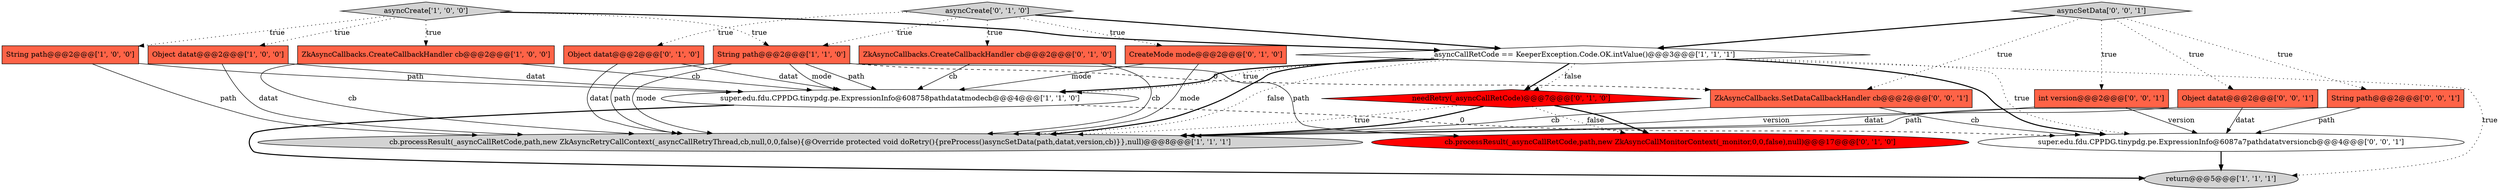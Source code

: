 digraph {
8 [style = filled, label = "return@@@5@@@['1', '1', '1']", fillcolor = lightgray, shape = ellipse image = "AAA0AAABBB1BBB"];
7 [style = filled, label = "cb.processResult(_asyncCallRetCode,path,new ZkAsyncRetryCallContext(_asyncCallRetryThread,cb,null,0,0,false){@Override protected void doRetry(){preProcess()asyncSetData(path,datat,version,cb)}},null)@@@8@@@['1', '1', '1']", fillcolor = lightgray, shape = ellipse image = "AAA0AAABBB1BBB"];
13 [style = filled, label = "cb.processResult(_asyncCallRetCode,path,new ZkAsyncCallMonitorContext(_monitor,0,0,false),null)@@@17@@@['0', '1', '0']", fillcolor = red, shape = ellipse image = "AAA1AAABBB2BBB"];
6 [style = filled, label = "String path@@@2@@@['1', '1', '0']", fillcolor = tomato, shape = box image = "AAA0AAABBB1BBB"];
10 [style = filled, label = "CreateMode mode@@@2@@@['0', '1', '0']", fillcolor = tomato, shape = box image = "AAA0AAABBB2BBB"];
20 [style = filled, label = "ZkAsyncCallbacks.SetDataCallbackHandler cb@@@2@@@['0', '0', '1']", fillcolor = tomato, shape = box image = "AAA0AAABBB3BBB"];
16 [style = filled, label = "Object datat@@@2@@@['0', '0', '1']", fillcolor = tomato, shape = box image = "AAA0AAABBB3BBB"];
17 [style = filled, label = "asyncSetData['0', '0', '1']", fillcolor = lightgray, shape = diamond image = "AAA0AAABBB3BBB"];
18 [style = filled, label = "super.edu.fdu.CPPDG.tinypdg.pe.ExpressionInfo@6087a7pathdatatversioncb@@@4@@@['0', '0', '1']", fillcolor = white, shape = ellipse image = "AAA0AAABBB3BBB"];
4 [style = filled, label = "String path@@@2@@@['1', '0', '0']", fillcolor = tomato, shape = box image = "AAA0AAABBB1BBB"];
9 [style = filled, label = "Object datat@@@2@@@['0', '1', '0']", fillcolor = tomato, shape = box image = "AAA0AAABBB2BBB"];
11 [style = filled, label = "ZkAsyncCallbacks.CreateCallbackHandler cb@@@2@@@['0', '1', '0']", fillcolor = tomato, shape = box image = "AAA0AAABBB2BBB"];
12 [style = filled, label = "asyncCreate['0', '1', '0']", fillcolor = lightgray, shape = diamond image = "AAA0AAABBB2BBB"];
15 [style = filled, label = "String path@@@2@@@['0', '0', '1']", fillcolor = tomato, shape = box image = "AAA0AAABBB3BBB"];
0 [style = filled, label = "_asyncCallRetCode == KeeperException.Code.OK.intValue()@@@3@@@['1', '1', '1']", fillcolor = white, shape = diamond image = "AAA0AAABBB1BBB"];
1 [style = filled, label = "Object datat@@@2@@@['1', '0', '0']", fillcolor = tomato, shape = box image = "AAA0AAABBB1BBB"];
19 [style = filled, label = "int version@@@2@@@['0', '0', '1']", fillcolor = tomato, shape = box image = "AAA0AAABBB3BBB"];
2 [style = filled, label = "ZkAsyncCallbacks.CreateCallbackHandler cb@@@2@@@['1', '0', '0']", fillcolor = tomato, shape = box image = "AAA0AAABBB1BBB"];
3 [style = filled, label = "asyncCreate['1', '0', '0']", fillcolor = lightgray, shape = diamond image = "AAA0AAABBB1BBB"];
14 [style = filled, label = "needRetry(_asyncCallRetCode)@@@7@@@['0', '1', '0']", fillcolor = red, shape = diamond image = "AAA1AAABBB2BBB"];
5 [style = filled, label = "super.edu.fdu.CPPDG.tinypdg.pe.ExpressionInfo@608758pathdatatmodecb@@@4@@@['1', '1', '0']", fillcolor = white, shape = ellipse image = "AAA0AAABBB1BBB"];
17->20 [style = dotted, label="true"];
4->7 [style = solid, label="path"];
19->18 [style = solid, label="version"];
16->18 [style = solid, label="datat"];
5->8 [style = bold, label=""];
20->7 [style = solid, label="cb"];
0->5 [style = dotted, label="true"];
0->18 [style = dotted, label="true"];
15->18 [style = solid, label="path"];
6->20 [style = dashed, label="0"];
1->5 [style = solid, label="datat"];
19->7 [style = solid, label="version"];
15->7 [style = solid, label="path"];
6->5 [style = solid, label="path"];
3->4 [style = dotted, label="true"];
3->6 [style = dotted, label="true"];
5->18 [style = dashed, label="0"];
12->0 [style = bold, label=""];
6->5 [style = solid, label="mode"];
3->0 [style = bold, label=""];
16->7 [style = solid, label="datat"];
2->5 [style = solid, label="cb"];
1->7 [style = solid, label="datat"];
14->13 [style = dotted, label="false"];
0->8 [style = dotted, label="true"];
10->5 [style = solid, label="mode"];
12->11 [style = dotted, label="true"];
17->16 [style = dotted, label="true"];
0->7 [style = bold, label=""];
14->7 [style = bold, label=""];
0->14 [style = bold, label=""];
9->7 [style = solid, label="datat"];
17->15 [style = dotted, label="true"];
6->13 [style = solid, label="path"];
6->7 [style = solid, label="mode"];
17->0 [style = bold, label=""];
12->10 [style = dotted, label="true"];
12->6 [style = dotted, label="true"];
2->7 [style = solid, label="cb"];
0->7 [style = dotted, label="false"];
14->7 [style = dotted, label="true"];
17->19 [style = dotted, label="true"];
0->14 [style = dotted, label="false"];
20->18 [style = solid, label="cb"];
0->18 [style = bold, label=""];
4->5 [style = solid, label="path"];
9->5 [style = solid, label="datat"];
18->8 [style = bold, label=""];
6->7 [style = solid, label="path"];
11->7 [style = solid, label="cb"];
14->13 [style = bold, label=""];
11->5 [style = solid, label="cb"];
10->7 [style = solid, label="mode"];
3->1 [style = dotted, label="true"];
3->2 [style = dotted, label="true"];
0->5 [style = bold, label=""];
12->9 [style = dotted, label="true"];
}

